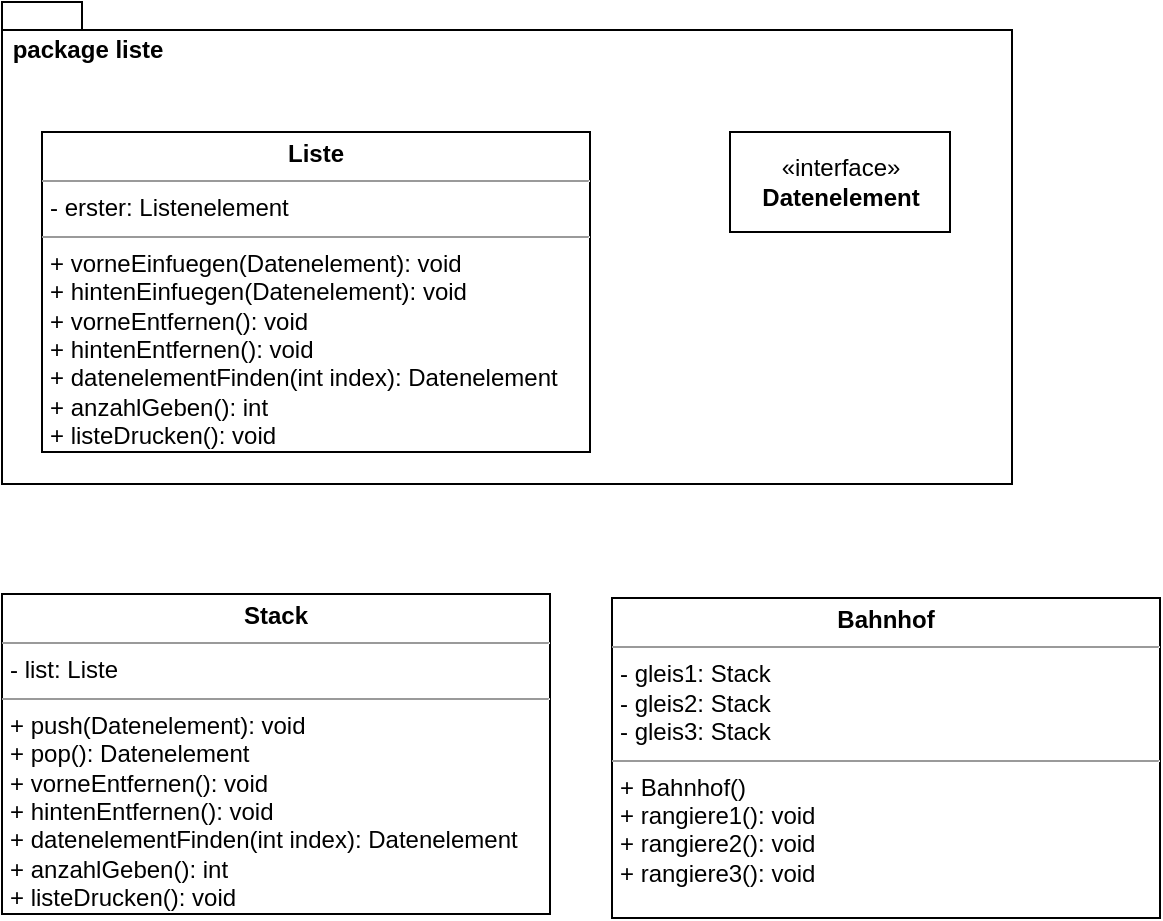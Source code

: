 <mxfile version="15.7.4" type="github" pages="2">
  <diagram id="LIN53QzxnajPTWx4z5eL" name="Page-1">
    <mxGraphModel dx="946" dy="620" grid="0" gridSize="10" guides="1" tooltips="1" connect="1" arrows="1" fold="1" page="1" pageScale="1" pageWidth="1169" pageHeight="827" math="0" shadow="0">
      <root>
        <mxCell id="0" />
        <mxCell id="1" parent="0" />
        <mxCell id="pyllwYQL8GRzWJYmhrJ7-1" value="&lt;p style=&quot;margin: 0px ; margin-top: 4px ; text-align: center&quot;&gt;&lt;b&gt;Liste&lt;/b&gt;&lt;/p&gt;&lt;hr size=&quot;1&quot;&gt;&lt;p style=&quot;margin: 0px ; margin-left: 4px&quot;&gt;- erster: Listenelement&lt;/p&gt;&lt;hr size=&quot;1&quot;&gt;&lt;p style=&quot;margin: 0px 0px 0px 4px&quot;&gt;+ vorneEinfuegen(Datenelement): void&lt;/p&gt;&lt;p style=&quot;margin: 0px 0px 0px 4px&quot;&gt;+ hintenEinfuegen(Datenelement): void&lt;/p&gt;&lt;p style=&quot;margin: 0px 0px 0px 4px&quot;&gt;+ vorneEntfernen(): void&lt;/p&gt;&lt;p style=&quot;margin: 0px 0px 0px 4px&quot;&gt;+ hintenEntfernen(): void&lt;/p&gt;&lt;p style=&quot;margin: 0px 0px 0px 4px&quot;&gt;+ datenelementFinden(int index): Datenelement&lt;br&gt;+ anzahlGeben(): int&lt;/p&gt;&lt;p style=&quot;margin: 0px 0px 0px 4px&quot;&gt;+ listeDrucken(): void&lt;/p&gt;" style="verticalAlign=top;align=left;overflow=fill;fontSize=12;fontFamily=Helvetica;html=1;" vertex="1" parent="1">
          <mxGeometry x="113" y="115" width="274" height="160" as="geometry" />
        </mxCell>
        <mxCell id="pyllwYQL8GRzWJYmhrJ7-2" value="&amp;nbsp;package liste" style="shape=folder;fontStyle=1;spacingTop=10;tabWidth=40;tabHeight=14;tabPosition=left;html=1;fillColor=none;verticalAlign=top;align=left;" vertex="1" parent="1">
          <mxGeometry x="93" y="50" width="505" height="241" as="geometry" />
        </mxCell>
        <mxCell id="pyllwYQL8GRzWJYmhrJ7-4" value="«interface»&lt;br&gt;&lt;b&gt;Datenelement&lt;/b&gt;" style="html=1;" vertex="1" parent="1">
          <mxGeometry x="457" y="115" width="110" height="50" as="geometry" />
        </mxCell>
        <mxCell id="pyllwYQL8GRzWJYmhrJ7-5" value="&lt;p style=&quot;margin: 0px ; margin-top: 4px ; text-align: center&quot;&gt;&lt;b&gt;Stack&lt;/b&gt;&lt;/p&gt;&lt;hr size=&quot;1&quot;&gt;&lt;p style=&quot;margin: 0px ; margin-left: 4px&quot;&gt;- list: Liste&lt;/p&gt;&lt;hr size=&quot;1&quot;&gt;&lt;p style=&quot;margin: 0px 0px 0px 4px&quot;&gt;+ push(Datenelement): void&lt;/p&gt;&lt;p style=&quot;margin: 0px 0px 0px 4px&quot;&gt;+ pop(): Datenelement&lt;/p&gt;&lt;p style=&quot;margin: 0px 0px 0px 4px&quot;&gt;+ vorneEntfernen(): void&lt;/p&gt;&lt;p style=&quot;margin: 0px 0px 0px 4px&quot;&gt;+ hintenEntfernen(): void&lt;/p&gt;&lt;p style=&quot;margin: 0px 0px 0px 4px&quot;&gt;+ datenelementFinden(int index): Datenelement&lt;br&gt;+ anzahlGeben(): int&lt;/p&gt;&lt;p style=&quot;margin: 0px 0px 0px 4px&quot;&gt;+ listeDrucken(): void&lt;/p&gt;" style="verticalAlign=top;align=left;overflow=fill;fontSize=12;fontFamily=Helvetica;html=1;" vertex="1" parent="1">
          <mxGeometry x="93" y="346" width="274" height="160" as="geometry" />
        </mxCell>
        <mxCell id="pyllwYQL8GRzWJYmhrJ7-6" value="&lt;p style=&quot;margin: 0px ; margin-top: 4px ; text-align: center&quot;&gt;&lt;b&gt;Bahnhof&lt;/b&gt;&lt;/p&gt;&lt;hr size=&quot;1&quot;&gt;&lt;p style=&quot;margin: 0px ; margin-left: 4px&quot;&gt;- gleis1: Stack&lt;/p&gt;&lt;p style=&quot;margin: 0px ; margin-left: 4px&quot;&gt;- gleis2: Stack&lt;/p&gt;&lt;p style=&quot;margin: 0px ; margin-left: 4px&quot;&gt;- gleis3: Stack&lt;/p&gt;&lt;hr size=&quot;1&quot;&gt;&lt;p style=&quot;margin: 0px 0px 0px 4px&quot;&gt;+ Bahnhof()&lt;/p&gt;&lt;p style=&quot;margin: 0px 0px 0px 4px&quot;&gt;+ rangiere1(): void&lt;/p&gt;&lt;p style=&quot;margin: 0px 0px 0px 4px&quot;&gt;+ rangiere2(): void&lt;/p&gt;&lt;p style=&quot;margin: 0px 0px 0px 4px&quot;&gt;+ rangiere3(): void&lt;/p&gt;" style="verticalAlign=top;align=left;overflow=fill;fontSize=12;fontFamily=Helvetica;html=1;" vertex="1" parent="1">
          <mxGeometry x="398" y="348" width="274" height="160" as="geometry" />
        </mxCell>
      </root>
    </mxGraphModel>
  </diagram>
  <diagram id="9LPyVJHfGgXQVaw25rD4" name="Page-2">
    <mxGraphModel dx="788" dy="517" grid="0" gridSize="10" guides="1" tooltips="1" connect="1" arrows="1" fold="1" page="1" pageScale="1" pageWidth="1169" pageHeight="827" math="0" shadow="0">
      <root>
        <mxCell id="9p_0MS8qea1fHLjbMJPj-0" />
        <mxCell id="9p_0MS8qea1fHLjbMJPj-1" parent="9p_0MS8qea1fHLjbMJPj-0" />
        <mxCell id="9p_0MS8qea1fHLjbMJPj-2" value="" style="endArrow=none;html=1;rounded=0;" edge="1" parent="9p_0MS8qea1fHLjbMJPj-1">
          <mxGeometry width="50" height="50" relative="1" as="geometry">
            <mxPoint x="301" y="202" as="sourcePoint" />
            <mxPoint x="750" y="202" as="targetPoint" />
          </mxGeometry>
        </mxCell>
        <mxCell id="9p_0MS8qea1fHLjbMJPj-22" value="" style="group" vertex="1" connectable="0" parent="9p_0MS8qea1fHLjbMJPj-1">
          <mxGeometry x="539" y="171" width="205" height="30" as="geometry" />
        </mxCell>
        <mxCell id="9p_0MS8qea1fHLjbMJPj-9" value="" style="group" vertex="1" connectable="0" parent="9p_0MS8qea1fHLjbMJPj-22">
          <mxGeometry width="44" height="30" as="geometry" />
        </mxCell>
        <mxCell id="9p_0MS8qea1fHLjbMJPj-5" value="&lt;font style=&quot;font-size: 11px&quot;&gt;11 - A&lt;/font&gt;" style="rounded=1;whiteSpace=wrap;html=1;fillColor=none;align=center;verticalAlign=top;" vertex="1" parent="9p_0MS8qea1fHLjbMJPj-9">
          <mxGeometry width="44" height="19.535" as="geometry" />
        </mxCell>
        <mxCell id="9p_0MS8qea1fHLjbMJPj-7" value="" style="ellipse;whiteSpace=wrap;html=1;aspect=fixed;fillColor=none;align=left;verticalAlign=top;" vertex="1" parent="9p_0MS8qea1fHLjbMJPj-9">
          <mxGeometry x="3.259" y="19.535" width="10.465" height="10.465" as="geometry" />
        </mxCell>
        <mxCell id="9p_0MS8qea1fHLjbMJPj-8" value="" style="ellipse;whiteSpace=wrap;html=1;aspect=fixed;fillColor=none;align=left;verticalAlign=top;" vertex="1" parent="9p_0MS8qea1fHLjbMJPj-9">
          <mxGeometry x="27.704" y="19.535" width="10.465" height="10.465" as="geometry" />
        </mxCell>
        <mxCell id="9p_0MS8qea1fHLjbMJPj-10" value="" style="group" vertex="1" connectable="0" parent="9p_0MS8qea1fHLjbMJPj-22">
          <mxGeometry x="54" width="44" height="30" as="geometry" />
        </mxCell>
        <mxCell id="9p_0MS8qea1fHLjbMJPj-11" value="&lt;font style=&quot;font-size: 11px&quot;&gt;193 - B&lt;/font&gt;" style="rounded=1;whiteSpace=wrap;html=1;fillColor=none;align=center;verticalAlign=top;" vertex="1" parent="9p_0MS8qea1fHLjbMJPj-10">
          <mxGeometry width="44" height="19.535" as="geometry" />
        </mxCell>
        <mxCell id="9p_0MS8qea1fHLjbMJPj-12" value="" style="ellipse;whiteSpace=wrap;html=1;aspect=fixed;fillColor=none;align=left;verticalAlign=top;" vertex="1" parent="9p_0MS8qea1fHLjbMJPj-10">
          <mxGeometry x="3.259" y="19.535" width="10.465" height="10.465" as="geometry" />
        </mxCell>
        <mxCell id="9p_0MS8qea1fHLjbMJPj-13" value="" style="ellipse;whiteSpace=wrap;html=1;aspect=fixed;fillColor=none;align=left;verticalAlign=top;" vertex="1" parent="9p_0MS8qea1fHLjbMJPj-10">
          <mxGeometry x="27.704" y="19.535" width="10.465" height="10.465" as="geometry" />
        </mxCell>
        <mxCell id="9p_0MS8qea1fHLjbMJPj-14" value="" style="group" vertex="1" connectable="0" parent="9p_0MS8qea1fHLjbMJPj-22">
          <mxGeometry x="107" width="44" height="30" as="geometry" />
        </mxCell>
        <mxCell id="9p_0MS8qea1fHLjbMJPj-15" value="&lt;font style=&quot;font-size: 11px&quot;&gt;221 - B&lt;/font&gt;" style="rounded=1;whiteSpace=wrap;html=1;fillColor=none;align=center;verticalAlign=top;" vertex="1" parent="9p_0MS8qea1fHLjbMJPj-14">
          <mxGeometry width="44" height="19.535" as="geometry" />
        </mxCell>
        <mxCell id="9p_0MS8qea1fHLjbMJPj-16" value="" style="ellipse;whiteSpace=wrap;html=1;aspect=fixed;fillColor=none;align=left;verticalAlign=top;" vertex="1" parent="9p_0MS8qea1fHLjbMJPj-14">
          <mxGeometry x="3.259" y="19.535" width="10.465" height="10.465" as="geometry" />
        </mxCell>
        <mxCell id="9p_0MS8qea1fHLjbMJPj-17" value="" style="ellipse;whiteSpace=wrap;html=1;aspect=fixed;fillColor=none;align=left;verticalAlign=top;" vertex="1" parent="9p_0MS8qea1fHLjbMJPj-14">
          <mxGeometry x="27.704" y="19.535" width="10.465" height="10.465" as="geometry" />
        </mxCell>
        <mxCell id="9p_0MS8qea1fHLjbMJPj-18" value="" style="group" vertex="1" connectable="0" parent="9p_0MS8qea1fHLjbMJPj-22">
          <mxGeometry x="161" width="44" height="30" as="geometry" />
        </mxCell>
        <mxCell id="9p_0MS8qea1fHLjbMJPj-19" value="&lt;font style=&quot;font-size: 11px&quot;&gt;1 - A&lt;/font&gt;" style="rounded=1;whiteSpace=wrap;html=1;fillColor=none;align=center;verticalAlign=top;" vertex="1" parent="9p_0MS8qea1fHLjbMJPj-18">
          <mxGeometry width="44" height="19.535" as="geometry" />
        </mxCell>
        <mxCell id="9p_0MS8qea1fHLjbMJPj-20" value="" style="ellipse;whiteSpace=wrap;html=1;aspect=fixed;fillColor=none;align=left;verticalAlign=top;" vertex="1" parent="9p_0MS8qea1fHLjbMJPj-18">
          <mxGeometry x="3.259" y="19.535" width="10.465" height="10.465" as="geometry" />
        </mxCell>
        <mxCell id="9p_0MS8qea1fHLjbMJPj-21" value="" style="ellipse;whiteSpace=wrap;html=1;aspect=fixed;fillColor=none;align=left;verticalAlign=top;" vertex="1" parent="9p_0MS8qea1fHLjbMJPj-18">
          <mxGeometry x="27.704" y="19.535" width="10.465" height="10.465" as="geometry" />
        </mxCell>
        <mxCell id="9p_0MS8qea1fHLjbMJPj-23" value="" style="group" vertex="1" connectable="0" parent="9p_0MS8qea1fHLjbMJPj-1">
          <mxGeometry x="325" y="171" width="205" height="30" as="geometry" />
        </mxCell>
        <mxCell id="9p_0MS8qea1fHLjbMJPj-24" value="" style="group" vertex="1" connectable="0" parent="9p_0MS8qea1fHLjbMJPj-23">
          <mxGeometry width="44" height="30" as="geometry" />
        </mxCell>
        <mxCell id="9p_0MS8qea1fHLjbMJPj-25" value="&lt;font style=&quot;font-size: 11px&quot;&gt;111 - A&lt;/font&gt;" style="rounded=1;whiteSpace=wrap;html=1;fillColor=none;align=center;verticalAlign=top;" vertex="1" parent="9p_0MS8qea1fHLjbMJPj-24">
          <mxGeometry width="44" height="19.535" as="geometry" />
        </mxCell>
        <mxCell id="9p_0MS8qea1fHLjbMJPj-26" value="" style="ellipse;whiteSpace=wrap;html=1;aspect=fixed;fillColor=none;align=left;verticalAlign=top;" vertex="1" parent="9p_0MS8qea1fHLjbMJPj-24">
          <mxGeometry x="3.259" y="19.535" width="10.465" height="10.465" as="geometry" />
        </mxCell>
        <mxCell id="9p_0MS8qea1fHLjbMJPj-27" value="" style="ellipse;whiteSpace=wrap;html=1;aspect=fixed;fillColor=none;align=left;verticalAlign=top;" vertex="1" parent="9p_0MS8qea1fHLjbMJPj-24">
          <mxGeometry x="27.704" y="19.535" width="10.465" height="10.465" as="geometry" />
        </mxCell>
        <mxCell id="9p_0MS8qea1fHLjbMJPj-28" value="" style="group" vertex="1" connectable="0" parent="9p_0MS8qea1fHLjbMJPj-23">
          <mxGeometry x="54" width="44" height="30" as="geometry" />
        </mxCell>
        <mxCell id="9p_0MS8qea1fHLjbMJPj-29" value="&lt;font style=&quot;font-size: 11px&quot;&gt;5 - A&lt;/font&gt;" style="rounded=1;whiteSpace=wrap;html=1;fillColor=none;align=center;verticalAlign=top;" vertex="1" parent="9p_0MS8qea1fHLjbMJPj-28">
          <mxGeometry width="44" height="19.535" as="geometry" />
        </mxCell>
        <mxCell id="9p_0MS8qea1fHLjbMJPj-30" value="" style="ellipse;whiteSpace=wrap;html=1;aspect=fixed;fillColor=none;align=left;verticalAlign=top;" vertex="1" parent="9p_0MS8qea1fHLjbMJPj-28">
          <mxGeometry x="3.259" y="19.535" width="10.465" height="10.465" as="geometry" />
        </mxCell>
        <mxCell id="9p_0MS8qea1fHLjbMJPj-31" value="" style="ellipse;whiteSpace=wrap;html=1;aspect=fixed;fillColor=none;align=left;verticalAlign=top;" vertex="1" parent="9p_0MS8qea1fHLjbMJPj-28">
          <mxGeometry x="27.704" y="19.535" width="10.465" height="10.465" as="geometry" />
        </mxCell>
        <mxCell id="9p_0MS8qea1fHLjbMJPj-32" value="" style="group" vertex="1" connectable="0" parent="9p_0MS8qea1fHLjbMJPj-23">
          <mxGeometry x="107" width="44" height="30" as="geometry" />
        </mxCell>
        <mxCell id="9p_0MS8qea1fHLjbMJPj-33" value="&lt;font style=&quot;font-size: 11px&quot;&gt;6 - B&lt;/font&gt;" style="rounded=1;whiteSpace=wrap;html=1;fillColor=none;align=center;verticalAlign=top;" vertex="1" parent="9p_0MS8qea1fHLjbMJPj-32">
          <mxGeometry width="44" height="19.535" as="geometry" />
        </mxCell>
        <mxCell id="9p_0MS8qea1fHLjbMJPj-34" value="" style="ellipse;whiteSpace=wrap;html=1;aspect=fixed;fillColor=none;align=left;verticalAlign=top;" vertex="1" parent="9p_0MS8qea1fHLjbMJPj-32">
          <mxGeometry x="3.259" y="19.535" width="10.465" height="10.465" as="geometry" />
        </mxCell>
        <mxCell id="9p_0MS8qea1fHLjbMJPj-35" value="" style="ellipse;whiteSpace=wrap;html=1;aspect=fixed;fillColor=none;align=left;verticalAlign=top;" vertex="1" parent="9p_0MS8qea1fHLjbMJPj-32">
          <mxGeometry x="27.704" y="19.535" width="10.465" height="10.465" as="geometry" />
        </mxCell>
        <mxCell id="9p_0MS8qea1fHLjbMJPj-36" value="" style="group" vertex="1" connectable="0" parent="9p_0MS8qea1fHLjbMJPj-23">
          <mxGeometry x="161" width="44" height="30" as="geometry" />
        </mxCell>
        <mxCell id="9p_0MS8qea1fHLjbMJPj-37" value="&lt;font style=&quot;font-size: 11px&quot;&gt;2 - A&lt;/font&gt;" style="rounded=1;whiteSpace=wrap;html=1;fillColor=none;align=center;verticalAlign=top;" vertex="1" parent="9p_0MS8qea1fHLjbMJPj-36">
          <mxGeometry width="44" height="19.535" as="geometry" />
        </mxCell>
        <mxCell id="9p_0MS8qea1fHLjbMJPj-38" value="" style="ellipse;whiteSpace=wrap;html=1;aspect=fixed;fillColor=none;align=left;verticalAlign=top;" vertex="1" parent="9p_0MS8qea1fHLjbMJPj-36">
          <mxGeometry x="3.259" y="19.535" width="10.465" height="10.465" as="geometry" />
        </mxCell>
        <mxCell id="9p_0MS8qea1fHLjbMJPj-39" value="" style="ellipse;whiteSpace=wrap;html=1;aspect=fixed;fillColor=none;align=left;verticalAlign=top;" vertex="1" parent="9p_0MS8qea1fHLjbMJPj-36">
          <mxGeometry x="27.704" y="19.535" width="10.465" height="10.465" as="geometry" />
        </mxCell>
        <mxCell id="9p_0MS8qea1fHLjbMJPj-40" value="" style="endArrow=none;html=1;rounded=0;" edge="1" parent="9p_0MS8qea1fHLjbMJPj-1">
          <mxGeometry width="50" height="50" relative="1" as="geometry">
            <mxPoint x="119" y="258" as="sourcePoint" />
            <mxPoint x="749" y="258" as="targetPoint" />
          </mxGeometry>
        </mxCell>
        <mxCell id="9p_0MS8qea1fHLjbMJPj-41" value="" style="endArrow=none;html=1;rounded=0;" edge="1" parent="9p_0MS8qea1fHLjbMJPj-1">
          <mxGeometry width="50" height="50" relative="1" as="geometry">
            <mxPoint x="298" y="319" as="sourcePoint" />
            <mxPoint x="747" y="319" as="targetPoint" />
          </mxGeometry>
        </mxCell>
        <mxCell id="9p_0MS8qea1fHLjbMJPj-42" value="" style="endArrow=none;html=1;rounded=0;fontSize=11;" edge="1" parent="9p_0MS8qea1fHLjbMJPj-1">
          <mxGeometry width="50" height="50" relative="1" as="geometry">
            <mxPoint x="239" y="258" as="sourcePoint" />
            <mxPoint x="302" y="202" as="targetPoint" />
          </mxGeometry>
        </mxCell>
        <mxCell id="9p_0MS8qea1fHLjbMJPj-43" value="" style="endArrow=none;html=1;rounded=0;fontSize=11;" edge="1" parent="9p_0MS8qea1fHLjbMJPj-1">
          <mxGeometry width="50" height="50" relative="1" as="geometry">
            <mxPoint x="240" y="259" as="sourcePoint" />
            <mxPoint x="299" y="319" as="targetPoint" />
          </mxGeometry>
        </mxCell>
        <mxCell id="9p_0MS8qea1fHLjbMJPj-44" value="Abstellplatz für&lt;br&gt;einen Waggon" style="text;html=1;align=center;verticalAlign=middle;resizable=0;points=[];autosize=1;strokeColor=none;fillColor=none;fontSize=11;" vertex="1" parent="9p_0MS8qea1fHLjbMJPj-1">
          <mxGeometry x="85" y="222" width="82" height="30" as="geometry" />
        </mxCell>
        <mxCell id="9p_0MS8qea1fHLjbMJPj-45" value="Gleis 1" style="text;html=1;align=center;verticalAlign=middle;resizable=0;points=[];autosize=1;strokeColor=none;fillColor=none;fontSize=11;" vertex="1" parent="9p_0MS8qea1fHLjbMJPj-1">
          <mxGeometry x="752" y="193" width="44" height="17" as="geometry" />
        </mxCell>
        <mxCell id="9p_0MS8qea1fHLjbMJPj-46" value="Gleis 2" style="text;html=1;align=center;verticalAlign=middle;resizable=0;points=[];autosize=1;strokeColor=none;fillColor=none;fontSize=11;" vertex="1" parent="9p_0MS8qea1fHLjbMJPj-1">
          <mxGeometry x="752" y="248" width="44" height="17" as="geometry" />
        </mxCell>
        <mxCell id="9p_0MS8qea1fHLjbMJPj-47" value="Gleis 3" style="text;html=1;align=center;verticalAlign=middle;resizable=0;points=[];autosize=1;strokeColor=none;fillColor=none;fontSize=11;" vertex="1" parent="9p_0MS8qea1fHLjbMJPj-1">
          <mxGeometry x="752" y="310" width="44" height="17" as="geometry" />
        </mxCell>
      </root>
    </mxGraphModel>
  </diagram>
</mxfile>
